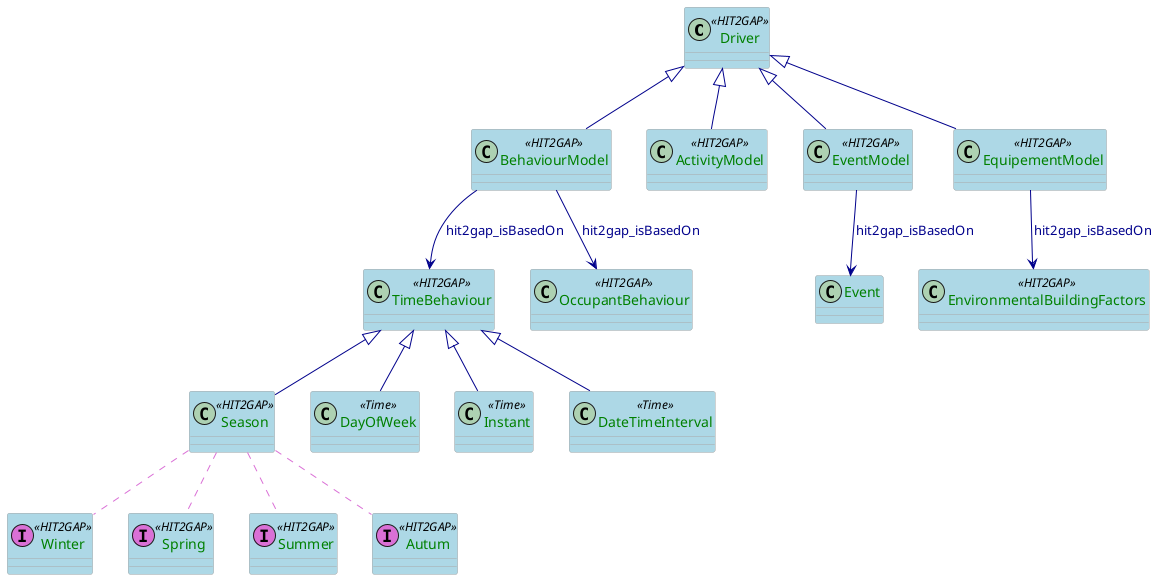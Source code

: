 @startuml

skinparam class {
  ArrowColor DarkBlue
  ArrowFontColor DarkBlue
  BackgroundColor LightBlue
  BorderColor DarkGrey
}
skinparam stereotypeCBackgroundColor Wheat
skinparam classAttributeFontColor  Green

class Driver <<HIT2GAP>>{

}
class BehaviourModel <<HIT2GAP>>{
}
class ActivityModel <<HIT2GAP>>{
}

class EventModel <<HIT2GAP>>{
}

class EquipementModel <<HIT2GAP>>{
}
class TimeBehaviour <<HIT2GAP>>{

}

class Season <<HIT2GAP>>{

}

class Winter <<(I,orchid) HIT2GAP>>{

}
class Spring <<(I,orchid) HIT2GAP>>{

}
class Summer <<(I,orchid) HIT2GAP>>{

}
class Autum <<(I,orchid) HIT2GAP>>{

}

class DayOfWeek <<Time>>{

}
class OccupantBehaviour<<HIT2GAP>>{

}
class EnvironmentalBuildingFactors <<HIT2GAP>>{

}
class Instant <<Time>>{

}

class DateTimeInterval <<Time>>{

}



Driver <|-- BehaviourModel
Driver <|-- ActivityModel
Driver <|-- EventModel
Driver <|-- EquipementModel

EventModel --> Event: hit2gap_isBasedOn 
EquipementModel --> EnvironmentalBuildingFactors: hit2gap_isBasedOn
BehaviourModel --> TimeBehaviour: hit2gap_isBasedOn
BehaviourModel --> OccupantBehaviour:hit2gap_isBasedOn

TimeBehaviour <|-- Season
TimeBehaviour <|-- Instant
TimeBehaviour <|-- DayOfWeek
TimeBehaviour <|-- DateTimeInterval
Season ..[#orchid] Winter
Season..[#orchid] Summer
Season..[#orchid] Spring
Season..[#orchid] Autum


@enduml
